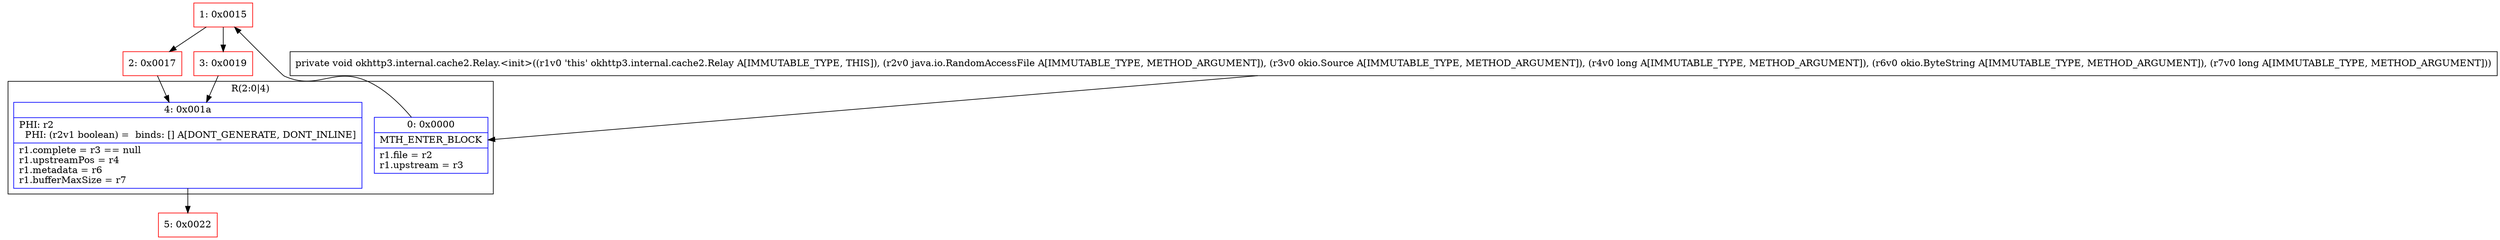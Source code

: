 digraph "CFG forokhttp3.internal.cache2.Relay.\<init\>(Ljava\/io\/RandomAccessFile;Lokio\/Source;JLokio\/ByteString;J)V" {
subgraph cluster_Region_1692916312 {
label = "R(2:0|4)";
node [shape=record,color=blue];
Node_0 [shape=record,label="{0\:\ 0x0000|MTH_ENTER_BLOCK\l|r1.file = r2\lr1.upstream = r3\l}"];
Node_4 [shape=record,label="{4\:\ 0x001a|PHI: r2 \l  PHI: (r2v1 boolean) =  binds: [] A[DONT_GENERATE, DONT_INLINE]\l|r1.complete = r3 == null\lr1.upstreamPos = r4\lr1.metadata = r6\lr1.bufferMaxSize = r7\l}"];
}
Node_1 [shape=record,color=red,label="{1\:\ 0x0015}"];
Node_2 [shape=record,color=red,label="{2\:\ 0x0017}"];
Node_3 [shape=record,color=red,label="{3\:\ 0x0019}"];
Node_5 [shape=record,color=red,label="{5\:\ 0x0022}"];
MethodNode[shape=record,label="{private void okhttp3.internal.cache2.Relay.\<init\>((r1v0 'this' okhttp3.internal.cache2.Relay A[IMMUTABLE_TYPE, THIS]), (r2v0 java.io.RandomAccessFile A[IMMUTABLE_TYPE, METHOD_ARGUMENT]), (r3v0 okio.Source A[IMMUTABLE_TYPE, METHOD_ARGUMENT]), (r4v0 long A[IMMUTABLE_TYPE, METHOD_ARGUMENT]), (r6v0 okio.ByteString A[IMMUTABLE_TYPE, METHOD_ARGUMENT]), (r7v0 long A[IMMUTABLE_TYPE, METHOD_ARGUMENT])) }"];
MethodNode -> Node_0;
Node_0 -> Node_1;
Node_4 -> Node_5;
Node_1 -> Node_2;
Node_1 -> Node_3;
Node_2 -> Node_4;
Node_3 -> Node_4;
}

